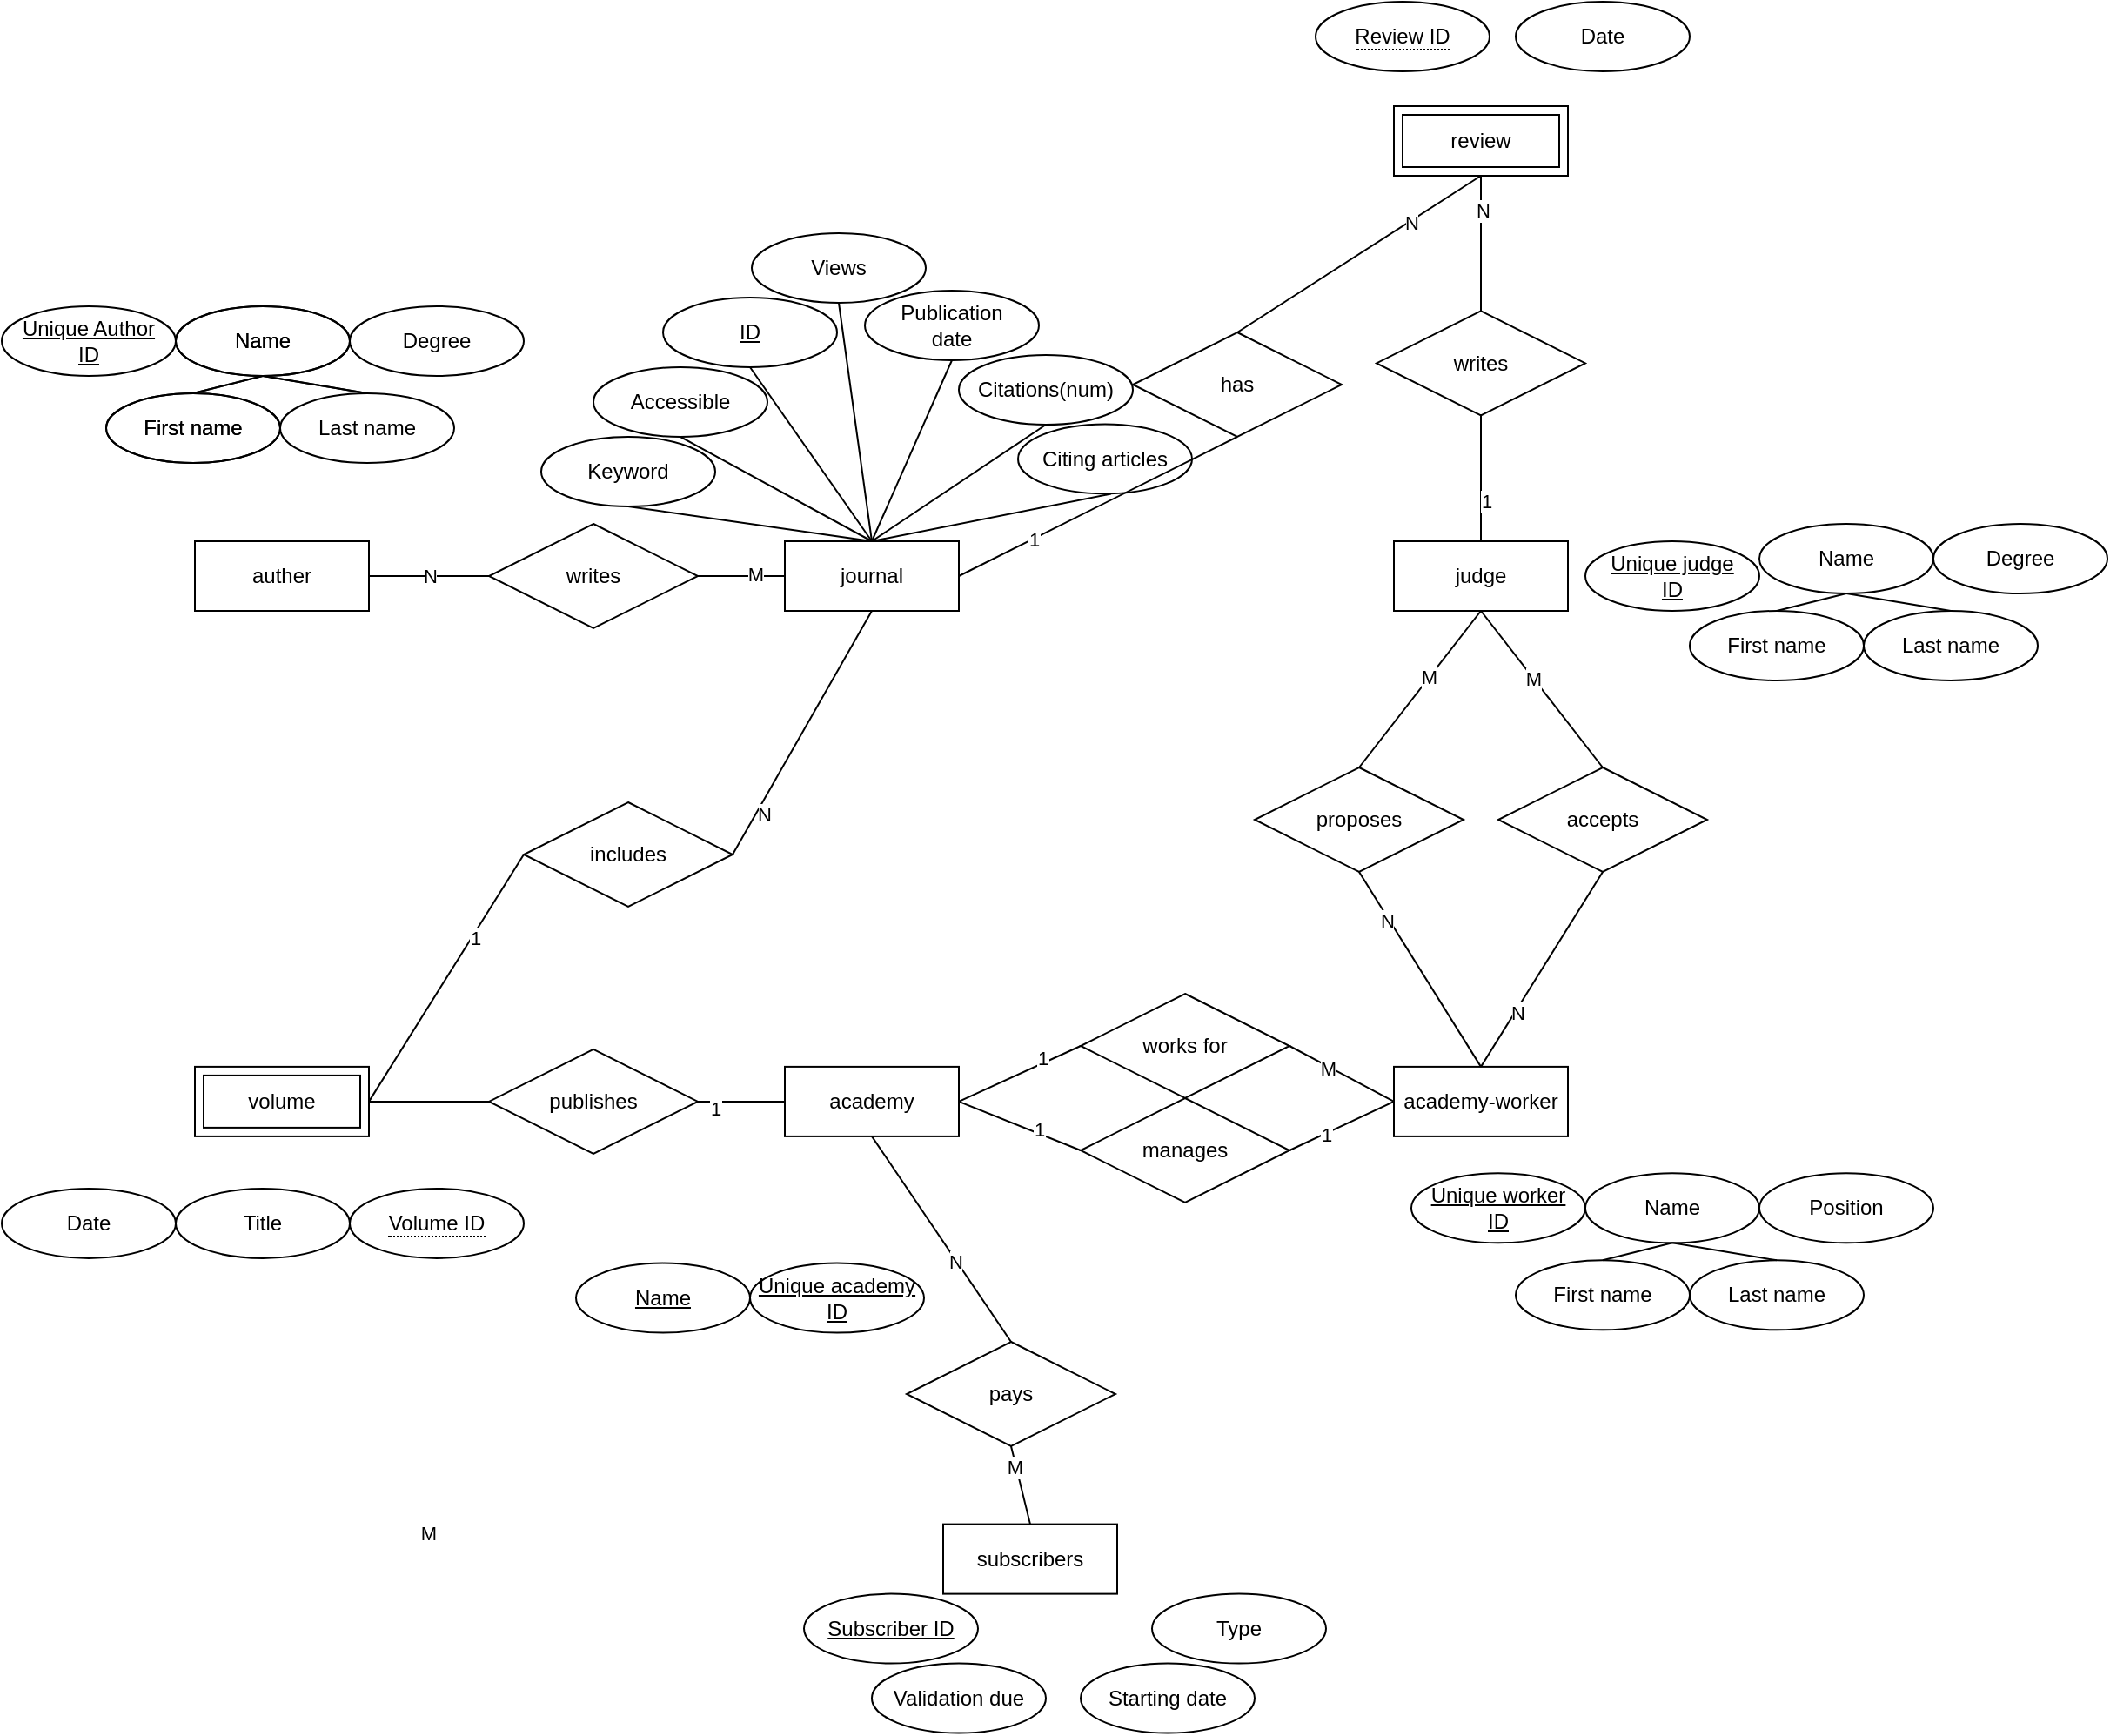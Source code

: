 <mxfile version="20.3.7" type="github">
  <diagram id="O5Nt3UZu3TyDV2IO9KQv" name="페이지-1">
    <mxGraphModel dx="680" dy="407" grid="1" gridSize="10" guides="1" tooltips="1" connect="1" arrows="1" fold="1" page="1" pageScale="1" pageWidth="2000" pageHeight="4100" math="0" shadow="0">
      <root>
        <mxCell id="0" />
        <mxCell id="1" parent="0" />
        <mxCell id="-fTK9KnJdiPH2uhLEuWP-1" value="journal" style="whiteSpace=wrap;html=1;align=center;" parent="1" vertex="1">
          <mxGeometry x="960" y="1480" width="100" height="40" as="geometry" />
        </mxCell>
        <mxCell id="-fTK9KnJdiPH2uhLEuWP-2" value="auther" style="whiteSpace=wrap;html=1;align=center;" parent="1" vertex="1">
          <mxGeometry x="621" y="1480" width="100" height="40" as="geometry" />
        </mxCell>
        <mxCell id="-fTK9KnJdiPH2uhLEuWP-3" value="academy" style="whiteSpace=wrap;html=1;align=center;" parent="1" vertex="1">
          <mxGeometry x="960" y="1781.95" width="100" height="40" as="geometry" />
        </mxCell>
        <mxCell id="-fTK9KnJdiPH2uhLEuWP-9" value="volume" style="shape=ext;margin=3;double=1;whiteSpace=wrap;html=1;align=center;gradientColor=default;fillColor=none;" parent="1" vertex="1">
          <mxGeometry x="621" y="1781.95" width="100" height="40" as="geometry" />
        </mxCell>
        <mxCell id="-fTK9KnJdiPH2uhLEuWP-13" value="judge" style="whiteSpace=wrap;html=1;align=center;" parent="1" vertex="1">
          <mxGeometry x="1310" y="1480" width="100" height="40" as="geometry" />
        </mxCell>
        <mxCell id="-fTK9KnJdiPH2uhLEuWP-16" value="review" style="shape=ext;margin=3;double=1;whiteSpace=wrap;html=1;align=center;fillColor=none;gradientColor=default;" parent="1" vertex="1">
          <mxGeometry x="1310" y="1230" width="100" height="40" as="geometry" />
        </mxCell>
        <mxCell id="-fTK9KnJdiPH2uhLEuWP-17" value="subscribers" style="whiteSpace=wrap;html=1;align=center;" parent="1" vertex="1">
          <mxGeometry x="1051" y="2044.81" width="100" height="40" as="geometry" />
        </mxCell>
        <mxCell id="-fTK9KnJdiPH2uhLEuWP-18" value="academy-worker" style="whiteSpace=wrap;html=1;align=center;" parent="1" vertex="1">
          <mxGeometry x="1310" y="1781.95" width="100" height="40" as="geometry" />
        </mxCell>
        <mxCell id="-fTK9KnJdiPH2uhLEuWP-21" value="ID" style="ellipse;whiteSpace=wrap;html=1;align=center;fontStyle=4;fillColor=none;gradientColor=default;" parent="1" vertex="1">
          <mxGeometry x="890" y="1340" width="100" height="40" as="geometry" />
        </mxCell>
        <mxCell id="-fTK9KnJdiPH2uhLEuWP-22" value="writes" style="shape=rhombus;perimeter=rhombusPerimeter;whiteSpace=wrap;html=1;align=center;fillColor=none;gradientColor=default;" parent="1" vertex="1">
          <mxGeometry x="790" y="1470" width="120" height="60" as="geometry" />
        </mxCell>
        <mxCell id="-fTK9KnJdiPH2uhLEuWP-24" value="includes" style="shape=rhombus;perimeter=rhombusPerimeter;whiteSpace=wrap;html=1;align=center;fillColor=none;gradientColor=default;" parent="1" vertex="1">
          <mxGeometry x="810" y="1630" width="120" height="60" as="geometry" />
        </mxCell>
        <mxCell id="-fTK9KnJdiPH2uhLEuWP-25" value="publishes" style="shape=rhombus;perimeter=rhombusPerimeter;whiteSpace=wrap;html=1;align=center;fillColor=none;gradientColor=default;" parent="1" vertex="1">
          <mxGeometry x="790" y="1771.95" width="120" height="60" as="geometry" />
        </mxCell>
        <mxCell id="-fTK9KnJdiPH2uhLEuWP-26" value="" style="endArrow=none;html=1;rounded=0;entryX=0;entryY=0.5;entryDx=0;entryDy=0;exitX=1;exitY=0.5;exitDx=0;exitDy=0;" parent="1" source="-fTK9KnJdiPH2uhLEuWP-25" target="-fTK9KnJdiPH2uhLEuWP-3" edge="1">
          <mxGeometry relative="1" as="geometry">
            <mxPoint x="1398" y="1460" as="sourcePoint" />
            <mxPoint x="1558" y="1460" as="targetPoint" />
          </mxGeometry>
        </mxCell>
        <mxCell id="-fTK9KnJdiPH2uhLEuWP-125" value="1" style="edgeLabel;html=1;align=center;verticalAlign=middle;resizable=0;points=[];" parent="-fTK9KnJdiPH2uhLEuWP-26" vertex="1" connectable="0">
          <mxGeometry x="-0.628" y="-4" relative="1" as="geometry">
            <mxPoint as="offset" />
          </mxGeometry>
        </mxCell>
        <mxCell id="-fTK9KnJdiPH2uhLEuWP-27" value="" style="endArrow=none;html=1;rounded=0;entryX=1;entryY=0.5;entryDx=0;entryDy=0;" parent="1" source="-fTK9KnJdiPH2uhLEuWP-25" target="-fTK9KnJdiPH2uhLEuWP-9" edge="1">
          <mxGeometry relative="1" as="geometry">
            <mxPoint x="410" y="990" as="sourcePoint" />
            <mxPoint x="570" y="990" as="targetPoint" />
          </mxGeometry>
        </mxCell>
        <mxCell id="-fTK9KnJdiPH2uhLEuWP-126" value="M" style="edgeLabel;html=1;align=center;verticalAlign=middle;resizable=0;points=[];" parent="-fTK9KnJdiPH2uhLEuWP-27" vertex="1" connectable="0">
          <mxGeometry x="0.302" y="-3" relative="1" as="geometry">
            <mxPoint x="10" y="251" as="offset" />
          </mxGeometry>
        </mxCell>
        <mxCell id="-fTK9KnJdiPH2uhLEuWP-28" value="" style="endArrow=none;html=1;rounded=0;exitX=1;exitY=0.5;exitDx=0;exitDy=0;entryX=0;entryY=0.5;entryDx=0;entryDy=0;" parent="1" source="-fTK9KnJdiPH2uhLEuWP-9" target="-fTK9KnJdiPH2uhLEuWP-24" edge="1">
          <mxGeometry relative="1" as="geometry">
            <mxPoint x="560" y="990" as="sourcePoint" />
            <mxPoint x="720" y="990" as="targetPoint" />
            <Array as="points" />
          </mxGeometry>
        </mxCell>
        <mxCell id="-fTK9KnJdiPH2uhLEuWP-127" value="1" style="edgeLabel;html=1;align=center;verticalAlign=middle;resizable=0;points=[];" parent="-fTK9KnJdiPH2uhLEuWP-28" vertex="1" connectable="0">
          <mxGeometry x="0.348" y="-2" relative="1" as="geometry">
            <mxPoint x="-1" as="offset" />
          </mxGeometry>
        </mxCell>
        <mxCell id="-fTK9KnJdiPH2uhLEuWP-29" value="" style="endArrow=none;html=1;rounded=0;exitX=1;exitY=0.5;exitDx=0;exitDy=0;entryX=0.5;entryY=1;entryDx=0;entryDy=0;" parent="1" source="-fTK9KnJdiPH2uhLEuWP-24" target="-fTK9KnJdiPH2uhLEuWP-1" edge="1">
          <mxGeometry relative="1" as="geometry">
            <mxPoint x="560" y="990" as="sourcePoint" />
            <mxPoint x="720" y="990" as="targetPoint" />
          </mxGeometry>
        </mxCell>
        <mxCell id="-fTK9KnJdiPH2uhLEuWP-128" value="N" style="edgeLabel;html=1;align=center;verticalAlign=middle;resizable=0;points=[];" parent="-fTK9KnJdiPH2uhLEuWP-29" vertex="1" connectable="0">
          <mxGeometry x="-0.647" y="-4" relative="1" as="geometry">
            <mxPoint as="offset" />
          </mxGeometry>
        </mxCell>
        <mxCell id="-fTK9KnJdiPH2uhLEuWP-30" value="Views" style="ellipse;whiteSpace=wrap;html=1;align=center;fillColor=none;gradientColor=default;" parent="1" vertex="1">
          <mxGeometry x="941" y="1303" width="100" height="40" as="geometry" />
        </mxCell>
        <mxCell id="-fTK9KnJdiPH2uhLEuWP-31" value="Citing articles" style="ellipse;whiteSpace=wrap;html=1;align=center;fillColor=none;gradientColor=default;" parent="1" vertex="1">
          <mxGeometry x="1094" y="1412.69" width="100" height="40" as="geometry" />
        </mxCell>
        <mxCell id="-fTK9KnJdiPH2uhLEuWP-32" value="Keyword" style="ellipse;whiteSpace=wrap;html=1;align=center;fillColor=none;gradientColor=default;" parent="1" vertex="1">
          <mxGeometry x="820" y="1420" width="100" height="40" as="geometry" />
        </mxCell>
        <mxCell id="-fTK9KnJdiPH2uhLEuWP-33" value="Publication&lt;br&gt;date" style="ellipse;whiteSpace=wrap;html=1;align=center;fillColor=none;gradientColor=default;" parent="1" vertex="1">
          <mxGeometry x="1006" y="1336" width="100" height="40" as="geometry" />
        </mxCell>
        <mxCell id="-fTK9KnJdiPH2uhLEuWP-35" value="Citations(num)" style="ellipse;whiteSpace=wrap;html=1;align=center;fillColor=none;gradientColor=default;" parent="1" vertex="1">
          <mxGeometry x="1060" y="1373" width="100" height="40" as="geometry" />
        </mxCell>
        <mxCell id="-fTK9KnJdiPH2uhLEuWP-39" value="" style="endArrow=none;html=1;rounded=0;exitX=0;exitY=0.5;exitDx=0;exitDy=0;entryX=1;entryY=0.5;entryDx=0;entryDy=0;" parent="1" source="-fTK9KnJdiPH2uhLEuWP-1" target="-fTK9KnJdiPH2uhLEuWP-22" edge="1">
          <mxGeometry relative="1" as="geometry">
            <mxPoint x="930" y="1460" as="sourcePoint" />
            <mxPoint x="890" y="1460" as="targetPoint" />
          </mxGeometry>
        </mxCell>
        <mxCell id="0sQT9fyUg3EOoXURnySZ-11" value="M" style="edgeLabel;html=1;align=center;verticalAlign=middle;resizable=0;points=[];" vertex="1" connectable="0" parent="-fTK9KnJdiPH2uhLEuWP-39">
          <mxGeometry x="-0.317" y="-1" relative="1" as="geometry">
            <mxPoint as="offset" />
          </mxGeometry>
        </mxCell>
        <mxCell id="-fTK9KnJdiPH2uhLEuWP-40" value="N" style="endArrow=none;html=1;rounded=0;exitX=0;exitY=0.5;exitDx=0;exitDy=0;entryX=1;entryY=0.5;entryDx=0;entryDy=0;" parent="1" source="-fTK9KnJdiPH2uhLEuWP-22" target="-fTK9KnJdiPH2uhLEuWP-2" edge="1">
          <mxGeometry relative="1" as="geometry">
            <mxPoint x="1160" y="870" as="sourcePoint" />
            <mxPoint x="1320" y="870" as="targetPoint" />
          </mxGeometry>
        </mxCell>
        <mxCell id="-fTK9KnJdiPH2uhLEuWP-41" value="&lt;u&gt;Subscriber ID&lt;/u&gt;" style="ellipse;whiteSpace=wrap;html=1;align=center;fillColor=none;gradientColor=default;" parent="1" vertex="1">
          <mxGeometry x="971" y="2084.81" width="100" height="40" as="geometry" />
        </mxCell>
        <mxCell id="-fTK9KnJdiPH2uhLEuWP-43" value="Type" style="ellipse;whiteSpace=wrap;html=1;align=center;fillColor=none;gradientColor=default;" parent="1" vertex="1">
          <mxGeometry x="1171" y="2084.81" width="100" height="40" as="geometry" />
        </mxCell>
        <mxCell id="-fTK9KnJdiPH2uhLEuWP-47" value="pays" style="shape=rhombus;perimeter=rhombusPerimeter;whiteSpace=wrap;html=1;align=center;fillColor=none;gradientColor=default;" parent="1" vertex="1">
          <mxGeometry x="1030" y="1940" width="120" height="60" as="geometry" />
        </mxCell>
        <mxCell id="-fTK9KnJdiPH2uhLEuWP-48" value="" style="endArrow=none;html=1;rounded=0;exitX=0.5;exitY=1;exitDx=0;exitDy=0;entryX=0.5;entryY=0;entryDx=0;entryDy=0;" parent="1" source="-fTK9KnJdiPH2uhLEuWP-3" target="-fTK9KnJdiPH2uhLEuWP-47" edge="1">
          <mxGeometry relative="1" as="geometry">
            <mxPoint x="1738" y="1330" as="sourcePoint" />
            <mxPoint x="1898" y="1330" as="targetPoint" />
          </mxGeometry>
        </mxCell>
        <mxCell id="-fTK9KnJdiPH2uhLEuWP-117" value="N" style="edgeLabel;html=1;align=center;verticalAlign=middle;resizable=0;points=[];" parent="-fTK9KnJdiPH2uhLEuWP-48" vertex="1" connectable="0">
          <mxGeometry x="0.212" y="-1" relative="1" as="geometry">
            <mxPoint as="offset" />
          </mxGeometry>
        </mxCell>
        <mxCell id="-fTK9KnJdiPH2uhLEuWP-49" value="" style="endArrow=none;html=1;rounded=0;exitX=0.5;exitY=1;exitDx=0;exitDy=0;entryX=0.5;entryY=0;entryDx=0;entryDy=0;" parent="1" source="-fTK9KnJdiPH2uhLEuWP-47" target="-fTK9KnJdiPH2uhLEuWP-17" edge="1">
          <mxGeometry relative="1" as="geometry">
            <mxPoint x="1231" y="2074.81" as="sourcePoint" />
            <mxPoint x="1911" y="1434.81" as="targetPoint" />
          </mxGeometry>
        </mxCell>
        <mxCell id="-fTK9KnJdiPH2uhLEuWP-118" value="M" style="edgeLabel;html=1;align=center;verticalAlign=middle;resizable=0;points=[];" parent="-fTK9KnJdiPH2uhLEuWP-49" vertex="1" connectable="0">
          <mxGeometry x="-0.477" y="-1" relative="1" as="geometry">
            <mxPoint as="offset" />
          </mxGeometry>
        </mxCell>
        <mxCell id="-fTK9KnJdiPH2uhLEuWP-50" value="works for" style="shape=rhombus;perimeter=rhombusPerimeter;whiteSpace=wrap;html=1;align=center;fillColor=none;gradientColor=default;" parent="1" vertex="1">
          <mxGeometry x="1130" y="1740" width="120" height="60" as="geometry" />
        </mxCell>
        <mxCell id="-fTK9KnJdiPH2uhLEuWP-51" value="" style="endArrow=none;html=1;rounded=0;exitX=1;exitY=0.5;exitDx=0;exitDy=0;entryX=0;entryY=0.5;entryDx=0;entryDy=0;" parent="1" source="-fTK9KnJdiPH2uhLEuWP-3" target="-fTK9KnJdiPH2uhLEuWP-50" edge="1">
          <mxGeometry relative="1" as="geometry">
            <mxPoint x="1508" y="1420" as="sourcePoint" />
            <mxPoint x="1668" y="1420" as="targetPoint" />
          </mxGeometry>
        </mxCell>
        <mxCell id="-fTK9KnJdiPH2uhLEuWP-121" value="1" style="edgeLabel;html=1;align=center;verticalAlign=middle;resizable=0;points=[];" parent="-fTK9KnJdiPH2uhLEuWP-51" vertex="1" connectable="0">
          <mxGeometry x="0.398" y="3" relative="1" as="geometry">
            <mxPoint as="offset" />
          </mxGeometry>
        </mxCell>
        <mxCell id="-fTK9KnJdiPH2uhLEuWP-52" value="" style="endArrow=none;html=1;rounded=0;exitX=1;exitY=0.5;exitDx=0;exitDy=0;entryX=0;entryY=0.5;entryDx=0;entryDy=0;" parent="1" source="-fTK9KnJdiPH2uhLEuWP-50" target="-fTK9KnJdiPH2uhLEuWP-18" edge="1">
          <mxGeometry relative="1" as="geometry">
            <mxPoint x="520" y="950" as="sourcePoint" />
            <mxPoint x="1420" y="1820" as="targetPoint" />
          </mxGeometry>
        </mxCell>
        <mxCell id="0sQT9fyUg3EOoXURnySZ-7" value="M" style="edgeLabel;html=1;align=center;verticalAlign=middle;resizable=0;points=[];" vertex="1" connectable="0" parent="-fTK9KnJdiPH2uhLEuWP-52">
          <mxGeometry x="-0.243" y="-1" relative="1" as="geometry">
            <mxPoint as="offset" />
          </mxGeometry>
        </mxCell>
        <mxCell id="-fTK9KnJdiPH2uhLEuWP-53" value="proposes" style="shape=rhombus;perimeter=rhombusPerimeter;whiteSpace=wrap;html=1;align=center;fillColor=none;gradientColor=default;" parent="1" vertex="1">
          <mxGeometry x="1230" y="1610" width="120" height="60" as="geometry" />
        </mxCell>
        <mxCell id="-fTK9KnJdiPH2uhLEuWP-54" value="" style="endArrow=none;html=1;rounded=0;exitX=0.5;exitY=0;exitDx=0;exitDy=0;entryX=0.5;entryY=1;entryDx=0;entryDy=0;" parent="1" source="-fTK9KnJdiPH2uhLEuWP-18" target="-fTK9KnJdiPH2uhLEuWP-53" edge="1">
          <mxGeometry relative="1" as="geometry">
            <mxPoint x="1510" y="1540" as="sourcePoint" />
            <mxPoint x="1670" y="1540" as="targetPoint" />
          </mxGeometry>
        </mxCell>
        <mxCell id="-fTK9KnJdiPH2uhLEuWP-129" value="N" style="edgeLabel;html=1;align=center;verticalAlign=middle;resizable=0;points=[];" parent="-fTK9KnJdiPH2uhLEuWP-54" vertex="1" connectable="0">
          <mxGeometry x="0.521" y="1" relative="1" as="geometry">
            <mxPoint as="offset" />
          </mxGeometry>
        </mxCell>
        <mxCell id="-fTK9KnJdiPH2uhLEuWP-55" value="" style="endArrow=none;html=1;rounded=0;exitX=0.5;exitY=0;exitDx=0;exitDy=0;entryX=0.5;entryY=1;entryDx=0;entryDy=0;" parent="1" source="-fTK9KnJdiPH2uhLEuWP-53" target="-fTK9KnJdiPH2uhLEuWP-13" edge="1">
          <mxGeometry relative="1" as="geometry">
            <mxPoint x="520" y="950" as="sourcePoint" />
            <mxPoint x="680" y="950" as="targetPoint" />
          </mxGeometry>
        </mxCell>
        <mxCell id="0sQT9fyUg3EOoXURnySZ-10" value="M" style="edgeLabel;html=1;align=center;verticalAlign=middle;resizable=0;points=[];" vertex="1" connectable="0" parent="-fTK9KnJdiPH2uhLEuWP-55">
          <mxGeometry x="0.15" y="1" relative="1" as="geometry">
            <mxPoint as="offset" />
          </mxGeometry>
        </mxCell>
        <mxCell id="-fTK9KnJdiPH2uhLEuWP-57" value="accepts" style="shape=rhombus;perimeter=rhombusPerimeter;whiteSpace=wrap;html=1;align=center;fillColor=none;gradientColor=default;" parent="1" vertex="1">
          <mxGeometry x="1370" y="1610" width="120" height="60" as="geometry" />
        </mxCell>
        <mxCell id="-fTK9KnJdiPH2uhLEuWP-58" value="" style="endArrow=none;html=1;rounded=0;exitX=0.5;exitY=0;exitDx=0;exitDy=0;entryX=0.5;entryY=1;entryDx=0;entryDy=0;" parent="1" source="-fTK9KnJdiPH2uhLEuWP-57" target="-fTK9KnJdiPH2uhLEuWP-13" edge="1">
          <mxGeometry relative="1" as="geometry">
            <mxPoint x="1260.0" y="1535" as="sourcePoint" />
            <mxPoint x="1470" y="1510" as="targetPoint" />
          </mxGeometry>
        </mxCell>
        <mxCell id="0sQT9fyUg3EOoXURnySZ-9" value="M" style="edgeLabel;html=1;align=center;verticalAlign=middle;resizable=0;points=[];" vertex="1" connectable="0" parent="-fTK9KnJdiPH2uhLEuWP-58">
          <mxGeometry x="0.151" relative="1" as="geometry">
            <mxPoint as="offset" />
          </mxGeometry>
        </mxCell>
        <mxCell id="-fTK9KnJdiPH2uhLEuWP-59" value="" style="endArrow=none;html=1;rounded=0;entryX=0.5;entryY=1;entryDx=0;entryDy=0;exitX=0.5;exitY=0;exitDx=0;exitDy=0;" parent="1" source="-fTK9KnJdiPH2uhLEuWP-18" target="-fTK9KnJdiPH2uhLEuWP-57" edge="1">
          <mxGeometry relative="1" as="geometry">
            <mxPoint x="1510" y="1540" as="sourcePoint" />
            <mxPoint x="1670" y="1540" as="targetPoint" />
          </mxGeometry>
        </mxCell>
        <mxCell id="-fTK9KnJdiPH2uhLEuWP-132" value="N" style="edgeLabel;html=1;align=center;verticalAlign=middle;resizable=0;points=[];" parent="-fTK9KnJdiPH2uhLEuWP-59" vertex="1" connectable="0">
          <mxGeometry x="-0.427" y="-1" relative="1" as="geometry">
            <mxPoint as="offset" />
          </mxGeometry>
        </mxCell>
        <mxCell id="-fTK9KnJdiPH2uhLEuWP-60" value="writes" style="shape=rhombus;perimeter=rhombusPerimeter;whiteSpace=wrap;html=1;align=center;fillColor=none;gradientColor=default;" parent="1" vertex="1">
          <mxGeometry x="1300" y="1347.69" width="120" height="60" as="geometry" />
        </mxCell>
        <mxCell id="-fTK9KnJdiPH2uhLEuWP-61" value="" style="endArrow=none;html=1;rounded=0;exitX=0.5;exitY=0;exitDx=0;exitDy=0;entryX=0.5;entryY=1;entryDx=0;entryDy=0;" parent="1" source="-fTK9KnJdiPH2uhLEuWP-13" target="-fTK9KnJdiPH2uhLEuWP-60" edge="1">
          <mxGeometry relative="1" as="geometry">
            <mxPoint x="1190" y="950" as="sourcePoint" />
            <mxPoint x="1350" y="950" as="targetPoint" />
          </mxGeometry>
        </mxCell>
        <mxCell id="-fTK9KnJdiPH2uhLEuWP-133" value="1" style="edgeLabel;html=1;align=center;verticalAlign=middle;resizable=0;points=[];" parent="-fTK9KnJdiPH2uhLEuWP-61" vertex="1" connectable="0">
          <mxGeometry x="-0.37" y="-3" relative="1" as="geometry">
            <mxPoint as="offset" />
          </mxGeometry>
        </mxCell>
        <mxCell id="-fTK9KnJdiPH2uhLEuWP-62" value="" style="endArrow=none;html=1;rounded=0;exitX=0.5;exitY=0;exitDx=0;exitDy=0;entryX=0.5;entryY=1;entryDx=0;entryDy=0;" parent="1" source="-fTK9KnJdiPH2uhLEuWP-60" target="-fTK9KnJdiPH2uhLEuWP-16" edge="1">
          <mxGeometry relative="1" as="geometry">
            <mxPoint x="1190" y="950" as="sourcePoint" />
            <mxPoint x="1350" y="950" as="targetPoint" />
          </mxGeometry>
        </mxCell>
        <mxCell id="-fTK9KnJdiPH2uhLEuWP-134" value="N" style="edgeLabel;html=1;align=center;verticalAlign=middle;resizable=0;points=[];" parent="-fTK9KnJdiPH2uhLEuWP-62" vertex="1" connectable="0">
          <mxGeometry x="0.491" y="-1" relative="1" as="geometry">
            <mxPoint as="offset" />
          </mxGeometry>
        </mxCell>
        <mxCell id="-fTK9KnJdiPH2uhLEuWP-63" value="has" style="shape=rhombus;perimeter=rhombusPerimeter;whiteSpace=wrap;html=1;align=center;fillColor=none;gradientColor=default;" parent="1" vertex="1">
          <mxGeometry x="1160" y="1360" width="120" height="60" as="geometry" />
        </mxCell>
        <mxCell id="-fTK9KnJdiPH2uhLEuWP-64" value="" style="endArrow=none;html=1;rounded=0;exitX=1;exitY=0.5;exitDx=0;exitDy=0;entryX=0.5;entryY=1;entryDx=0;entryDy=0;" parent="1" source="-fTK9KnJdiPH2uhLEuWP-1" target="-fTK9KnJdiPH2uhLEuWP-63" edge="1">
          <mxGeometry relative="1" as="geometry">
            <mxPoint x="1050" y="950" as="sourcePoint" />
            <mxPoint x="1210" y="950" as="targetPoint" />
          </mxGeometry>
        </mxCell>
        <mxCell id="0sQT9fyUg3EOoXURnySZ-12" value="1" style="edgeLabel;html=1;align=center;verticalAlign=middle;resizable=0;points=[];" vertex="1" connectable="0" parent="-fTK9KnJdiPH2uhLEuWP-64">
          <mxGeometry x="-0.465" relative="1" as="geometry">
            <mxPoint as="offset" />
          </mxGeometry>
        </mxCell>
        <mxCell id="-fTK9KnJdiPH2uhLEuWP-65" value="" style="endArrow=none;html=1;rounded=0;exitX=0.5;exitY=0;exitDx=0;exitDy=0;entryX=0.5;entryY=1;entryDx=0;entryDy=0;" parent="1" source="-fTK9KnJdiPH2uhLEuWP-63" target="-fTK9KnJdiPH2uhLEuWP-16" edge="1">
          <mxGeometry relative="1" as="geometry">
            <mxPoint x="1050" y="950" as="sourcePoint" />
            <mxPoint x="1210" y="950" as="targetPoint" />
          </mxGeometry>
        </mxCell>
        <mxCell id="-fTK9KnJdiPH2uhLEuWP-135" value="N" style="edgeLabel;html=1;align=center;verticalAlign=middle;resizable=0;points=[];" parent="-fTK9KnJdiPH2uhLEuWP-65" vertex="1" connectable="0">
          <mxGeometry x="0.406" relative="1" as="geometry">
            <mxPoint x="1" as="offset" />
          </mxGeometry>
        </mxCell>
        <mxCell id="-fTK9KnJdiPH2uhLEuWP-66" value="Name" style="ellipse;whiteSpace=wrap;html=1;align=center;fillColor=none;gradientColor=default;" parent="1" vertex="1">
          <mxGeometry x="610" y="1345" width="100" height="40" as="geometry" />
        </mxCell>
        <mxCell id="-fTK9KnJdiPH2uhLEuWP-67" value="Unique Author&lt;br&gt;ID" style="ellipse;whiteSpace=wrap;html=1;align=center;fontStyle=4;fillColor=none;gradientColor=default;" parent="1" vertex="1">
          <mxGeometry x="510" y="1345" width="100" height="40" as="geometry" />
        </mxCell>
        <mxCell id="-fTK9KnJdiPH2uhLEuWP-68" value="First name" style="ellipse;whiteSpace=wrap;html=1;align=center;fillColor=none;gradientColor=default;" parent="1" vertex="1">
          <mxGeometry x="570" y="1395" width="100" height="40" as="geometry" />
        </mxCell>
        <mxCell id="-fTK9KnJdiPH2uhLEuWP-70" value="Last name" style="ellipse;whiteSpace=wrap;html=1;align=center;fillColor=none;gradientColor=default;" parent="1" vertex="1">
          <mxGeometry x="670" y="1395" width="100" height="40" as="geometry" />
        </mxCell>
        <mxCell id="-fTK9KnJdiPH2uhLEuWP-71" value="" style="endArrow=none;html=1;rounded=0;entryX=0.5;entryY=1;entryDx=0;entryDy=0;exitX=0.5;exitY=0;exitDx=0;exitDy=0;" parent="1" source="-fTK9KnJdiPH2uhLEuWP-68" target="-fTK9KnJdiPH2uhLEuWP-66" edge="1">
          <mxGeometry relative="1" as="geometry">
            <mxPoint x="200" y="1255" as="sourcePoint" />
            <mxPoint x="360" y="1255" as="targetPoint" />
          </mxGeometry>
        </mxCell>
        <mxCell id="-fTK9KnJdiPH2uhLEuWP-72" value="" style="endArrow=none;html=1;rounded=0;entryX=0.5;entryY=0;entryDx=0;entryDy=0;exitX=0.5;exitY=1;exitDx=0;exitDy=0;" parent="1" source="-fTK9KnJdiPH2uhLEuWP-66" target="-fTK9KnJdiPH2uhLEuWP-70" edge="1">
          <mxGeometry relative="1" as="geometry">
            <mxPoint x="660" y="1385" as="sourcePoint" />
            <mxPoint x="360" y="1255" as="targetPoint" />
          </mxGeometry>
        </mxCell>
        <mxCell id="-fTK9KnJdiPH2uhLEuWP-73" value="Degree" style="ellipse;whiteSpace=wrap;html=1;align=center;fillColor=none;gradientColor=default;" parent="1" vertex="1">
          <mxGeometry x="710" y="1345" width="100" height="40" as="geometry" />
        </mxCell>
        <mxCell id="-fTK9KnJdiPH2uhLEuWP-75" value="Validation due" style="ellipse;whiteSpace=wrap;html=1;align=center;fillColor=none;gradientColor=default;" parent="1" vertex="1">
          <mxGeometry x="1010" y="2124.81" width="100" height="40" as="geometry" />
        </mxCell>
        <mxCell id="-fTK9KnJdiPH2uhLEuWP-76" value="Starting date" style="ellipse;whiteSpace=wrap;html=1;align=center;fillColor=none;gradientColor=default;" parent="1" vertex="1">
          <mxGeometry x="1130" y="2124.81" width="100" height="40" as="geometry" />
        </mxCell>
        <mxCell id="-fTK9KnJdiPH2uhLEuWP-78" value="Unique judge&lt;br&gt;ID" style="ellipse;whiteSpace=wrap;html=1;align=center;fontStyle=4;fillColor=none;gradientColor=default;" parent="1" vertex="1">
          <mxGeometry x="1420" y="1480" width="100" height="40" as="geometry" />
        </mxCell>
        <mxCell id="-fTK9KnJdiPH2uhLEuWP-79" value="Name" style="ellipse;whiteSpace=wrap;html=1;align=center;fillColor=none;gradientColor=default;" parent="1" vertex="1">
          <mxGeometry x="610" y="1345" width="100" height="40" as="geometry" />
        </mxCell>
        <mxCell id="-fTK9KnJdiPH2uhLEuWP-80" value="" style="endArrow=none;html=1;rounded=0;entryX=0.5;entryY=1;entryDx=0;entryDy=0;exitX=0.5;exitY=0;exitDx=0;exitDy=0;" parent="1" source="-fTK9KnJdiPH2uhLEuWP-82" target="-fTK9KnJdiPH2uhLEuWP-79" edge="1">
          <mxGeometry relative="1" as="geometry">
            <mxPoint x="200" y="1255" as="sourcePoint" />
            <mxPoint x="360" y="1255" as="targetPoint" />
          </mxGeometry>
        </mxCell>
        <mxCell id="-fTK9KnJdiPH2uhLEuWP-81" value="" style="endArrow=none;html=1;rounded=0;entryX=0.5;entryY=0;entryDx=0;entryDy=0;exitX=0.5;exitY=1;exitDx=0;exitDy=0;" parent="1" source="-fTK9KnJdiPH2uhLEuWP-79" edge="1">
          <mxGeometry relative="1" as="geometry">
            <mxPoint x="660" y="1385" as="sourcePoint" />
            <mxPoint x="720" y="1395" as="targetPoint" />
          </mxGeometry>
        </mxCell>
        <mxCell id="-fTK9KnJdiPH2uhLEuWP-82" value="First name" style="ellipse;whiteSpace=wrap;html=1;align=center;fillColor=none;gradientColor=default;" parent="1" vertex="1">
          <mxGeometry x="570" y="1395" width="100" height="40" as="geometry" />
        </mxCell>
        <mxCell id="-fTK9KnJdiPH2uhLEuWP-83" value="Last name" style="ellipse;whiteSpace=wrap;html=1;align=center;fillColor=none;gradientColor=default;" parent="1" vertex="1">
          <mxGeometry x="1580" y="1520" width="100" height="40" as="geometry" />
        </mxCell>
        <mxCell id="-fTK9KnJdiPH2uhLEuWP-84" value="Name" style="ellipse;whiteSpace=wrap;html=1;align=center;fillColor=none;gradientColor=default;" parent="1" vertex="1">
          <mxGeometry x="1520" y="1470" width="100" height="40" as="geometry" />
        </mxCell>
        <mxCell id="-fTK9KnJdiPH2uhLEuWP-85" value="" style="endArrow=none;html=1;rounded=0;entryX=0.5;entryY=1;entryDx=0;entryDy=0;exitX=0.5;exitY=0;exitDx=0;exitDy=0;" parent="1" source="-fTK9KnJdiPH2uhLEuWP-87" target="-fTK9KnJdiPH2uhLEuWP-84" edge="1">
          <mxGeometry relative="1" as="geometry">
            <mxPoint x="1110" y="1380" as="sourcePoint" />
            <mxPoint x="1270" y="1380" as="targetPoint" />
          </mxGeometry>
        </mxCell>
        <mxCell id="-fTK9KnJdiPH2uhLEuWP-86" value="" style="endArrow=none;html=1;rounded=0;entryX=0.5;entryY=0;entryDx=0;entryDy=0;exitX=0.5;exitY=1;exitDx=0;exitDy=0;" parent="1" source="-fTK9KnJdiPH2uhLEuWP-84" edge="1">
          <mxGeometry relative="1" as="geometry">
            <mxPoint x="1570" y="1510" as="sourcePoint" />
            <mxPoint x="1630" y="1520" as="targetPoint" />
          </mxGeometry>
        </mxCell>
        <mxCell id="-fTK9KnJdiPH2uhLEuWP-87" value="First name" style="ellipse;whiteSpace=wrap;html=1;align=center;fillColor=none;gradientColor=default;" parent="1" vertex="1">
          <mxGeometry x="1480" y="1520" width="100" height="40" as="geometry" />
        </mxCell>
        <mxCell id="-fTK9KnJdiPH2uhLEuWP-88" value="Degree" style="ellipse;whiteSpace=wrap;html=1;align=center;fillColor=none;gradientColor=default;" parent="1" vertex="1">
          <mxGeometry x="1620" y="1470" width="100" height="40" as="geometry" />
        </mxCell>
        <mxCell id="-fTK9KnJdiPH2uhLEuWP-89" value="Date" style="ellipse;whiteSpace=wrap;html=1;align=center;fillColor=none;gradientColor=default;" parent="1" vertex="1">
          <mxGeometry x="1380" y="1170" width="100" height="40" as="geometry" />
        </mxCell>
        <mxCell id="-fTK9KnJdiPH2uhLEuWP-92" value="&lt;span style=&quot;border-bottom: 1px dotted&quot;&gt;Review ID&lt;/span&gt;" style="ellipse;whiteSpace=wrap;html=1;align=center;fillColor=none;gradientColor=default;" parent="1" vertex="1">
          <mxGeometry x="1265" y="1170" width="100" height="40" as="geometry" />
        </mxCell>
        <mxCell id="-fTK9KnJdiPH2uhLEuWP-94" value="Date" style="ellipse;whiteSpace=wrap;html=1;align=center;fillColor=none;gradientColor=default;" parent="1" vertex="1">
          <mxGeometry x="510" y="1851.95" width="100" height="40" as="geometry" />
        </mxCell>
        <mxCell id="-fTK9KnJdiPH2uhLEuWP-95" value="Title" style="ellipse;whiteSpace=wrap;html=1;align=center;fillColor=none;gradientColor=default;" parent="1" vertex="1">
          <mxGeometry x="610" y="1851.95" width="100" height="40" as="geometry" />
        </mxCell>
        <mxCell id="-fTK9KnJdiPH2uhLEuWP-96" value="&lt;span style=&quot;border-bottom: 1px dotted&quot;&gt;Volume ID&lt;/span&gt;" style="ellipse;whiteSpace=wrap;html=1;align=center;fillColor=none;gradientColor=default;" parent="1" vertex="1">
          <mxGeometry x="710" y="1851.95" width="100" height="40" as="geometry" />
        </mxCell>
        <mxCell id="-fTK9KnJdiPH2uhLEuWP-97" value="Unique worker&lt;br&gt;ID" style="ellipse;whiteSpace=wrap;html=1;align=center;fontStyle=4;fillColor=none;gradientColor=default;" parent="1" vertex="1">
          <mxGeometry x="1320" y="1843.17" width="100" height="40" as="geometry" />
        </mxCell>
        <mxCell id="-fTK9KnJdiPH2uhLEuWP-99" value="Last name" style="ellipse;whiteSpace=wrap;html=1;align=center;fillColor=none;gradientColor=default;" parent="1" vertex="1">
          <mxGeometry x="1480" y="1893.17" width="100" height="40" as="geometry" />
        </mxCell>
        <mxCell id="-fTK9KnJdiPH2uhLEuWP-100" value="Name" style="ellipse;whiteSpace=wrap;html=1;align=center;fillColor=none;gradientColor=default;" parent="1" vertex="1">
          <mxGeometry x="1420" y="1843.17" width="100" height="40" as="geometry" />
        </mxCell>
        <mxCell id="-fTK9KnJdiPH2uhLEuWP-101" value="" style="endArrow=none;html=1;rounded=0;entryX=0.5;entryY=1;entryDx=0;entryDy=0;exitX=0.5;exitY=0;exitDx=0;exitDy=0;" parent="1" source="-fTK9KnJdiPH2uhLEuWP-103" target="-fTK9KnJdiPH2uhLEuWP-100" edge="1">
          <mxGeometry relative="1" as="geometry">
            <mxPoint x="1010" y="1753.17" as="sourcePoint" />
            <mxPoint x="1170" y="1753.17" as="targetPoint" />
          </mxGeometry>
        </mxCell>
        <mxCell id="-fTK9KnJdiPH2uhLEuWP-102" value="" style="endArrow=none;html=1;rounded=0;entryX=0.5;entryY=0;entryDx=0;entryDy=0;exitX=0.5;exitY=1;exitDx=0;exitDy=0;" parent="1" source="-fTK9KnJdiPH2uhLEuWP-100" edge="1">
          <mxGeometry relative="1" as="geometry">
            <mxPoint x="1470" y="1883.17" as="sourcePoint" />
            <mxPoint x="1530" y="1893.17" as="targetPoint" />
          </mxGeometry>
        </mxCell>
        <mxCell id="-fTK9KnJdiPH2uhLEuWP-103" value="First name" style="ellipse;whiteSpace=wrap;html=1;align=center;fillColor=none;gradientColor=default;" parent="1" vertex="1">
          <mxGeometry x="1380" y="1893.17" width="100" height="40" as="geometry" />
        </mxCell>
        <mxCell id="-fTK9KnJdiPH2uhLEuWP-105" value="Position" style="ellipse;whiteSpace=wrap;html=1;align=center;fillColor=none;gradientColor=default;" parent="1" vertex="1">
          <mxGeometry x="1520" y="1843.17" width="100" height="40" as="geometry" />
        </mxCell>
        <mxCell id="-fTK9KnJdiPH2uhLEuWP-109" value="Accessible" style="ellipse;whiteSpace=wrap;html=1;align=center;fillColor=none;gradientColor=default;" parent="1" vertex="1">
          <mxGeometry x="850" y="1380" width="100" height="40" as="geometry" />
        </mxCell>
        <mxCell id="-fTK9KnJdiPH2uhLEuWP-110" value="Name" style="ellipse;whiteSpace=wrap;html=1;align=center;fontStyle=4;fillColor=none;gradientColor=default;" parent="1" vertex="1">
          <mxGeometry x="840" y="1894.81" width="100" height="40" as="geometry" />
        </mxCell>
        <mxCell id="-fTK9KnJdiPH2uhLEuWP-111" value="&lt;u&gt;Unique academy&lt;br&gt;ID&lt;/u&gt;" style="ellipse;whiteSpace=wrap;html=1;align=center;fillColor=none;gradientColor=default;" parent="1" vertex="1">
          <mxGeometry x="940" y="1894.81" width="100" height="40" as="geometry" />
        </mxCell>
        <mxCell id="-fTK9KnJdiPH2uhLEuWP-112" value="manages" style="shape=rhombus;perimeter=rhombusPerimeter;whiteSpace=wrap;html=1;align=center;fillColor=none;gradientColor=default;" parent="1" vertex="1">
          <mxGeometry x="1130" y="1800" width="120" height="60" as="geometry" />
        </mxCell>
        <mxCell id="-fTK9KnJdiPH2uhLEuWP-113" value="" style="endArrow=none;html=1;rounded=0;exitX=1;exitY=0.5;exitDx=0;exitDy=0;entryX=0;entryY=0.5;entryDx=0;entryDy=0;" parent="1" source="-fTK9KnJdiPH2uhLEuWP-3" target="-fTK9KnJdiPH2uhLEuWP-112" edge="1">
          <mxGeometry relative="1" as="geometry">
            <mxPoint x="1588" y="1190.0" as="sourcePoint" />
            <mxPoint x="1528" y="1840" as="targetPoint" />
          </mxGeometry>
        </mxCell>
        <mxCell id="-fTK9KnJdiPH2uhLEuWP-123" value="1" style="edgeLabel;html=1;align=center;verticalAlign=middle;resizable=0;points=[];" parent="-fTK9KnJdiPH2uhLEuWP-113" vertex="1" connectable="0">
          <mxGeometry x="0.289" y="2" relative="1" as="geometry">
            <mxPoint as="offset" />
          </mxGeometry>
        </mxCell>
        <mxCell id="-fTK9KnJdiPH2uhLEuWP-114" value="" style="endArrow=none;html=1;rounded=0;exitX=1;exitY=0.5;exitDx=0;exitDy=0;entryX=0;entryY=0.5;entryDx=0;entryDy=0;" parent="1" source="-fTK9KnJdiPH2uhLEuWP-112" target="-fTK9KnJdiPH2uhLEuWP-18" edge="1">
          <mxGeometry relative="1" as="geometry">
            <mxPoint x="540" y="1300" as="sourcePoint" />
            <mxPoint x="1420" y="1820" as="targetPoint" />
          </mxGeometry>
        </mxCell>
        <mxCell id="-fTK9KnJdiPH2uhLEuWP-124" value="1" style="edgeLabel;html=1;align=center;verticalAlign=middle;resizable=0;points=[];" parent="-fTK9KnJdiPH2uhLEuWP-114" vertex="1" connectable="0">
          <mxGeometry x="-0.32" relative="1" as="geometry">
            <mxPoint as="offset" />
          </mxGeometry>
        </mxCell>
        <mxCell id="0sQT9fyUg3EOoXURnySZ-13" value="" style="endArrow=none;html=1;rounded=0;exitX=0.5;exitY=0;exitDx=0;exitDy=0;entryX=0.5;entryY=1;entryDx=0;entryDy=0;" edge="1" parent="1" source="-fTK9KnJdiPH2uhLEuWP-1" target="-fTK9KnJdiPH2uhLEuWP-33">
          <mxGeometry width="50" height="50" relative="1" as="geometry">
            <mxPoint x="990" y="1480" as="sourcePoint" />
            <mxPoint x="1040" y="1430" as="targetPoint" />
          </mxGeometry>
        </mxCell>
        <mxCell id="0sQT9fyUg3EOoXURnySZ-14" value="" style="endArrow=none;html=1;rounded=0;entryX=0.5;entryY=1;entryDx=0;entryDy=0;exitX=0.5;exitY=0;exitDx=0;exitDy=0;" edge="1" parent="1" source="-fTK9KnJdiPH2uhLEuWP-1" target="-fTK9KnJdiPH2uhLEuWP-32">
          <mxGeometry width="50" height="50" relative="1" as="geometry">
            <mxPoint x="1010" y="1480" as="sourcePoint" />
            <mxPoint x="1070" y="1457.69" as="targetPoint" />
          </mxGeometry>
        </mxCell>
        <mxCell id="0sQT9fyUg3EOoXURnySZ-15" value="" style="endArrow=none;html=1;rounded=0;exitX=0.5;exitY=0;exitDx=0;exitDy=0;entryX=0.5;entryY=1;entryDx=0;entryDy=0;" edge="1" parent="1" source="-fTK9KnJdiPH2uhLEuWP-1" target="-fTK9KnJdiPH2uhLEuWP-30">
          <mxGeometry width="50" height="50" relative="1" as="geometry">
            <mxPoint x="1030" y="1500" as="sourcePoint" />
            <mxPoint x="1080" y="1467.69" as="targetPoint" />
          </mxGeometry>
        </mxCell>
        <mxCell id="0sQT9fyUg3EOoXURnySZ-16" value="" style="endArrow=none;html=1;rounded=0;exitX=0.5;exitY=0;exitDx=0;exitDy=0;entryX=0.5;entryY=1;entryDx=0;entryDy=0;" edge="1" parent="1" source="-fTK9KnJdiPH2uhLEuWP-1" target="-fTK9KnJdiPH2uhLEuWP-35">
          <mxGeometry width="50" height="50" relative="1" as="geometry">
            <mxPoint x="1040" y="1510" as="sourcePoint" />
            <mxPoint x="1090" y="1477.69" as="targetPoint" />
          </mxGeometry>
        </mxCell>
        <mxCell id="0sQT9fyUg3EOoXURnySZ-17" value="" style="endArrow=none;html=1;rounded=0;exitX=0.5;exitY=0;exitDx=0;exitDy=0;entryX=0.5;entryY=1;entryDx=0;entryDy=0;" edge="1" parent="1" source="-fTK9KnJdiPH2uhLEuWP-1" target="-fTK9KnJdiPH2uhLEuWP-109">
          <mxGeometry width="50" height="50" relative="1" as="geometry">
            <mxPoint x="1050" y="1520" as="sourcePoint" />
            <mxPoint x="1100" y="1487.69" as="targetPoint" />
          </mxGeometry>
        </mxCell>
        <mxCell id="0sQT9fyUg3EOoXURnySZ-18" value="" style="endArrow=none;html=1;rounded=0;exitX=0.5;exitY=0;exitDx=0;exitDy=0;entryX=0.5;entryY=1;entryDx=0;entryDy=0;" edge="1" parent="1" source="-fTK9KnJdiPH2uhLEuWP-1" target="-fTK9KnJdiPH2uhLEuWP-21">
          <mxGeometry width="50" height="50" relative="1" as="geometry">
            <mxPoint x="1060" y="1530" as="sourcePoint" />
            <mxPoint x="1110" y="1497.69" as="targetPoint" />
          </mxGeometry>
        </mxCell>
        <mxCell id="0sQT9fyUg3EOoXURnySZ-19" value="" style="endArrow=none;html=1;rounded=0;exitX=0.5;exitY=0;exitDx=0;exitDy=0;entryX=0.534;entryY=1.002;entryDx=0;entryDy=0;entryPerimeter=0;" edge="1" parent="1" source="-fTK9KnJdiPH2uhLEuWP-1" target="-fTK9KnJdiPH2uhLEuWP-31">
          <mxGeometry width="50" height="50" relative="1" as="geometry">
            <mxPoint x="1070" y="1540" as="sourcePoint" />
            <mxPoint x="1120" y="1507.69" as="targetPoint" />
          </mxGeometry>
        </mxCell>
      </root>
    </mxGraphModel>
  </diagram>
</mxfile>
